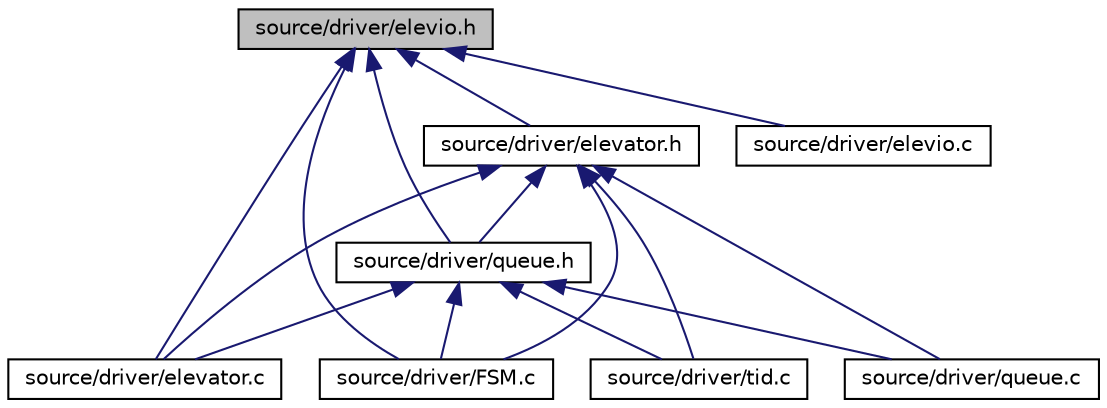 digraph "source/driver/elevio.h"
{
 // LATEX_PDF_SIZE
  edge [fontname="Helvetica",fontsize="10",labelfontname="Helvetica",labelfontsize="10"];
  node [fontname="Helvetica",fontsize="10",shape=record];
  Node1 [label="source/driver/elevio.h",height=0.2,width=0.4,color="black", fillcolor="grey75", style="filled", fontcolor="black",tooltip="Utlevert kode, funksjoner som innhenter og sender informasjon til fysisk heis."];
  Node1 -> Node2 [dir="back",color="midnightblue",fontsize="10",style="solid"];
  Node2 [label="source/driver/elevator.h",height=0.2,width=0.4,color="black", fillcolor="white", style="filled",URL="$elevator_8h.html",tooltip="Inneholder funksjoner som er direkte fysisk koblet til heisen."];
  Node2 -> Node3 [dir="back",color="midnightblue",fontsize="10",style="solid"];
  Node3 [label="source/driver/elevator.c",height=0.2,width=0.4,color="black", fillcolor="white", style="filled",URL="$elevator_8c_source.html",tooltip=" "];
  Node2 -> Node4 [dir="back",color="midnightblue",fontsize="10",style="solid"];
  Node4 [label="source/driver/queue.h",height=0.2,width=0.4,color="black", fillcolor="white", style="filled",URL="$queue_8h.html",tooltip="Inneholder funksjoner og variabler knyttet til køsystemet og prioriteringer."];
  Node4 -> Node3 [dir="back",color="midnightblue",fontsize="10",style="solid"];
  Node4 -> Node5 [dir="back",color="midnightblue",fontsize="10",style="solid"];
  Node5 [label="source/driver/FSM.c",height=0.2,width=0.4,color="black", fillcolor="white", style="filled",URL="$FSM_8c_source.html",tooltip=" "];
  Node4 -> Node6 [dir="back",color="midnightblue",fontsize="10",style="solid"];
  Node6 [label="source/driver/queue.c",height=0.2,width=0.4,color="black", fillcolor="white", style="filled",URL="$queue_8c_source.html",tooltip=" "];
  Node4 -> Node7 [dir="back",color="midnightblue",fontsize="10",style="solid"];
  Node7 [label="source/driver/tid.c",height=0.2,width=0.4,color="black", fillcolor="white", style="filled",URL="$tid_8c_source.html",tooltip=" "];
  Node2 -> Node5 [dir="back",color="midnightblue",fontsize="10",style="solid"];
  Node2 -> Node6 [dir="back",color="midnightblue",fontsize="10",style="solid"];
  Node2 -> Node7 [dir="back",color="midnightblue",fontsize="10",style="solid"];
  Node1 -> Node3 [dir="back",color="midnightblue",fontsize="10",style="solid"];
  Node1 -> Node4 [dir="back",color="midnightblue",fontsize="10",style="solid"];
  Node1 -> Node8 [dir="back",color="midnightblue",fontsize="10",style="solid"];
  Node8 [label="source/driver/elevio.c",height=0.2,width=0.4,color="black", fillcolor="white", style="filled",URL="$elevio_8c_source.html",tooltip=" "];
  Node1 -> Node5 [dir="back",color="midnightblue",fontsize="10",style="solid"];
}
